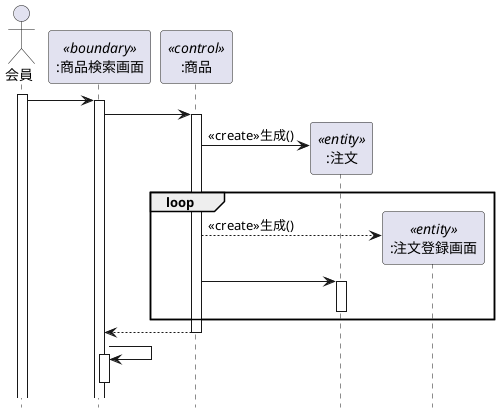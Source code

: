 @startuml
hide footbox
actor 会員 as u1
participant ":商品検索画面" as a1 <<boundary>>
participant ":商品" as a2 <<control>>
participant ":注文" as a3 <<entity>>
participant ":注文登録画面" as a4 <<entity>>
activate u1
u1->a1
activate a1
a1->a2
activate a2
create a3
a2->a3:<<create>>生成()


loop 
create a4
a2-->a4:<<create>>生成()
a2->a3
activate a3
deactivate a3

end loop
a2-->a1
deactivate a2
a1->a1
activate a1
deactivate a1
@enduml